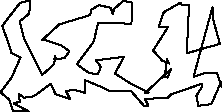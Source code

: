 unitsize(0.001cm);
// 25005
draw((2995,264)--(3062,329));
draw((3062,329)--(3599,514));
draw((3599,514)--(3600,459));
draw((3600,459)--(3503,301));
draw((3503,301)--(3538,125));
draw((3538,125)--(3766,154));
draw((3766,154)--(3935,540));
draw((3935,540)--(3946,459));
draw((3946,459)--(3868,697));
draw((3868,697)--(3642,699));
draw((3642,699)--(3452,637));
draw((3452,637)--(3786,1862));
draw((3786,1862)--(3805,1619));
draw((3805,1619)--(3918,1217));
draw((3918,1217)--(3535,1112));
draw((3535,1112)--(3332,1049));
draw((3332,1049)--(3373,1902));
draw((3373,1902)--(3248,1906));
draw((3248,1906)--(3220,1945));
draw((3220,1945)--(2927,1777));
draw((2927,1777)--(2834,1512));
draw((2834,1512)--(3007,1524));
draw((3007,1524)--(2740,1101));
draw((2740,1101)--(2901,920));
draw((2901,920)--(3023,871));
draw((3023,871)--(2982,949));
draw((2982,949)--(2944,632));
draw((2944,632)--(2993,624));
draw((2993,624)--(3060,781));
draw((3060,781)--(2597,349));
draw((2597,349)--(2658,360));
draw((2658,360)--(2334,523));
draw((2334,523)--(2067,694));
draw((2067,694)--(2223,990));
draw((2223,990)--(1725,927));
draw((1725,927)--(1819,814));
draw((1819,814)--(1766,692));
draw((1766,692)--(1766,678));
draw((1766,678)--(1604,706));
draw((1604,706)--(1393,859));
draw((1393,859)--(1677,1238));
draw((1677,1238)--(1699,1294));
draw((1699,1294)--(1768,1578));
draw((1768,1578)--(2221,1578));
draw((2221,1578)--(2356,1568));
draw((2356,1568)--(2374,1944));
draw((2374,1944)--(2214,1977));
draw((2214,1977)--(2050,1833));
draw((2050,1833)--(2028,1736));
draw((2028,1736)--(1994,1852));
draw((1994,1852)--(1787,1902));
draw((1787,1902)--(1646,1817));
draw((1646,1817)--(1632,1742));
draw((1632,1742)--(1623,1723));
draw((1623,1723)--(1082,1561));
draw((1082,1561)--(778,1282));
draw((778,1282)--(811,1295));
draw((811,1295)--(1109,1196));
draw((1109,1196)--(1264,1090));
draw((1264,1090)--(1179,969));
draw((1179,969)--(997,942));
draw((997,942)--(1009,1001));
draw((1009,1001)--(1021,962));
draw((1021,962)--(981,848));
draw((981,848)--(781,670));
draw((781,670)--(555,1121));
draw((555,1121)--(464,1302));
draw((464,1302)--(386,1616));
draw((386,1616)--(555,1753));
draw((555,1753)--(571,1982));
draw((571,1982)--(394,1944));
draw((394,1944)--(149,1629));
draw((149,1629)--(80,1533));
draw((80,1533)--(241,1069));
draw((241,1069)--(235,1059));
draw((235,1059)--(401,980));
draw((401,980)--(240,619));
draw((240,619)--(47,363));
draw((47,363)--(202,233));
draw((202,233)--(264,36));
draw((264,36)--(547,25));
draw((547,25)--(278,165));
draw((278,165)--(387,199));
draw((387,199)--(366,339));
draw((366,339)--(460,267));
draw((460,267)--(634,294));
draw((634,294)--(931,512));
draw((931,512)--(1017,333));
draw((1017,333)--(1272,246));
draw((1272,246)--(1203,385));
draw((1203,385)--(1346,408));
draw((1346,408)--(1541,354));
draw((1541,354)--(1529,581));
draw((1529,581)--(1828,456));
draw((1828,456)--(1962,389));
draw((1962,389)--(2347,388));
draw((2347,388)--(2581,121));
draw((2581,121)--(2656,128));
draw((2656,128)--(2592,248));
draw((2592,248)--(2995,264));
